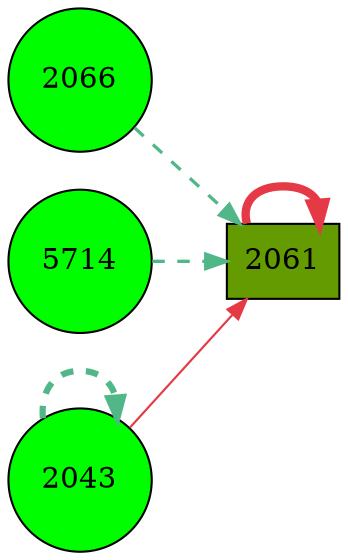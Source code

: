 digraph G{
rankdir=LR;
2066 [style=filled, shape=circle, fillcolor="#00fe00", label="2066"];
5714 [style=filled, shape=circle, fillcolor="#00fe00", label="5714"];
2043 [style=filled, shape=circle, fillcolor="#00fe00", label="2043"];
2061 [style=filled, shape=box, fillcolor="#639b00", label="2061"];
2061 -> 2061 [color="#e63946",penwidth=4.00];
2043 -> 2061 [color="#e63946",penwidth=1.04];
2043 -> 2043 [color="#52b788",style=dashed,penwidth=3.00];
5714 -> 2061 [color="#52b788",style=dashed,penwidth=1.59];
2066 -> 2061 [color="#52b788",style=dashed,penwidth=1.59];
}